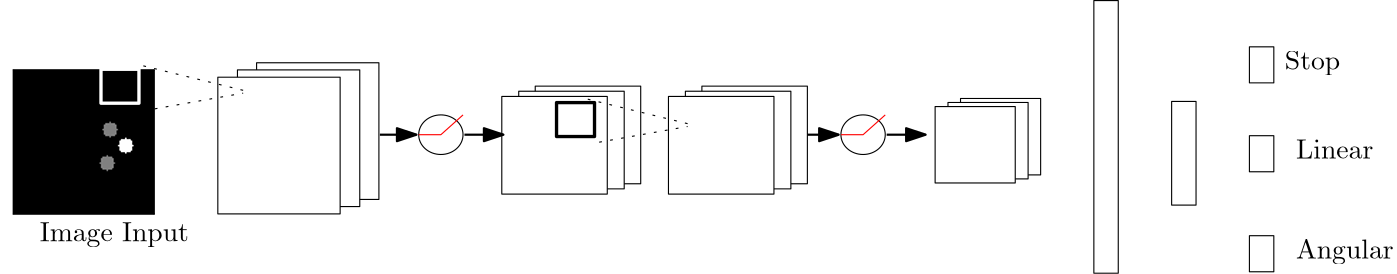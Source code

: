 <?xml version="1.0"?>
<!DOCTYPE ipe SYSTEM "ipe.dtd">
<ipe version="70005" creator="Ipe 7.1.4">
<info created="D:20160920112745" modified="D:20161123210948"/>
<bitmap id="1" width="100" height="100" length="90" ColorSpace="DeviceGray" Filter="FlateDecode" BitsPerComponent="8" encoding="base64">
eNrt1jEOwCAMBEGe7p87BVXaSD4RNPOBLdAJrwUAAADf1HhgCyRGI5c0qpIR73HEPiI7f+vx
wBZIjEYuaXQnI97jiH1Edu7y8dO6fFw+v7l8AACAEQ97VaGw
</bitmap>
<ipestyle name="basic">
<symbol name="arrow/arc(spx)">
<path stroke="sym-stroke" fill="sym-stroke" pen="sym-pen">
0 0 m
-1 0.333 l
-1 -0.333 l
h
</path>
</symbol>
<symbol name="arrow/farc(spx)">
<path stroke="sym-stroke" fill="white" pen="sym-pen">
0 0 m
-1 0.333 l
-1 -0.333 l
h
</path>
</symbol>
<symbol name="mark/circle(sx)" transformations="translations">
<path fill="sym-stroke">
0.6 0 0 0.6 0 0 e
0.4 0 0 0.4 0 0 e
</path>
</symbol>
<symbol name="mark/disk(sx)" transformations="translations">
<path fill="sym-stroke">
0.6 0 0 0.6 0 0 e
</path>
</symbol>
<symbol name="mark/fdisk(sfx)" transformations="translations">
<group>
<path fill="sym-fill">
0.5 0 0 0.5 0 0 e
</path>
<path fill="sym-stroke" fillrule="eofill">
0.6 0 0 0.6 0 0 e
0.4 0 0 0.4 0 0 e
</path>
</group>
</symbol>
<symbol name="mark/box(sx)" transformations="translations">
<path fill="sym-stroke" fillrule="eofill">
-0.6 -0.6 m
0.6 -0.6 l
0.6 0.6 l
-0.6 0.6 l
h
-0.4 -0.4 m
0.4 -0.4 l
0.4 0.4 l
-0.4 0.4 l
h
</path>
</symbol>
<symbol name="mark/square(sx)" transformations="translations">
<path fill="sym-stroke">
-0.6 -0.6 m
0.6 -0.6 l
0.6 0.6 l
-0.6 0.6 l
h
</path>
</symbol>
<symbol name="mark/fsquare(sfx)" transformations="translations">
<group>
<path fill="sym-fill">
-0.5 -0.5 m
0.5 -0.5 l
0.5 0.5 l
-0.5 0.5 l
h
</path>
<path fill="sym-stroke" fillrule="eofill">
-0.6 -0.6 m
0.6 -0.6 l
0.6 0.6 l
-0.6 0.6 l
h
-0.4 -0.4 m
0.4 -0.4 l
0.4 0.4 l
-0.4 0.4 l
h
</path>
</group>
</symbol>
<symbol name="mark/cross(sx)" transformations="translations">
<group>
<path fill="sym-stroke">
-0.43 -0.57 m
0.57 0.43 l
0.43 0.57 l
-0.57 -0.43 l
h
</path>
<path fill="sym-stroke">
-0.43 0.57 m
0.57 -0.43 l
0.43 -0.57 l
-0.57 0.43 l
h
</path>
</group>
</symbol>
<symbol name="arrow/fnormal(spx)">
<path stroke="sym-stroke" fill="white" pen="sym-pen">
0 0 m
-1 0.333 l
-1 -0.333 l
h
</path>
</symbol>
<symbol name="arrow/pointed(spx)">
<path stroke="sym-stroke" fill="sym-stroke" pen="sym-pen">
0 0 m
-1 0.333 l
-0.8 0 l
-1 -0.333 l
h
</path>
</symbol>
<symbol name="arrow/fpointed(spx)">
<path stroke="sym-stroke" fill="white" pen="sym-pen">
0 0 m
-1 0.333 l
-0.8 0 l
-1 -0.333 l
h
</path>
</symbol>
<symbol name="arrow/linear(spx)">
<path stroke="sym-stroke" pen="sym-pen">
-1 0.333 m
0 0 l
-1 -0.333 l
</path>
</symbol>
<symbol name="arrow/fdouble(spx)">
<path stroke="sym-stroke" fill="white" pen="sym-pen">
0 0 m
-1 0.333 l
-1 -0.333 l
h
-1 0 m
-2 0.333 l
-2 -0.333 l
h
</path>
</symbol>
<symbol name="arrow/double(spx)">
<path stroke="sym-stroke" fill="sym-stroke" pen="sym-pen">
0 0 m
-1 0.333 l
-1 -0.333 l
h
-1 0 m
-2 0.333 l
-2 -0.333 l
h
</path>
</symbol>
<pen name="heavier" value="0.8"/>
<pen name="fat" value="1.2"/>
<pen name="ultrafat" value="2"/>
<symbolsize name="large" value="5"/>
<symbolsize name="small" value="2"/>
<symbolsize name="tiny" value="1.1"/>
<arrowsize name="large" value="10"/>
<arrowsize name="small" value="5"/>
<arrowsize name="tiny" value="3"/>
<color name="red" value="1 0 0"/>
<color name="green" value="0 1 0"/>
<color name="blue" value="0 0 1"/>
<color name="yellow" value="1 1 0"/>
<color name="orange" value="1 0.647 0"/>
<color name="gold" value="1 0.843 0"/>
<color name="purple" value="0.627 0.125 0.941"/>
<color name="gray" value="0.745"/>
<color name="brown" value="0.647 0.165 0.165"/>
<color name="navy" value="0 0 0.502"/>
<color name="pink" value="1 0.753 0.796"/>
<color name="seagreen" value="0.18 0.545 0.341"/>
<color name="turquoise" value="0.251 0.878 0.816"/>
<color name="violet" value="0.933 0.51 0.933"/>
<color name="darkblue" value="0 0 0.545"/>
<color name="darkcyan" value="0 0.545 0.545"/>
<color name="darkgray" value="0.663"/>
<color name="darkgreen" value="0 0.392 0"/>
<color name="darkmagenta" value="0.545 0 0.545"/>
<color name="darkorange" value="1 0.549 0"/>
<color name="darkred" value="0.545 0 0"/>
<color name="lightblue" value="0.678 0.847 0.902"/>
<color name="lightcyan" value="0.878 1 1"/>
<color name="lightgray" value="0.827"/>
<color name="lightgreen" value="0.565 0.933 0.565"/>
<color name="lightyellow" value="1 1 0.878"/>
<dashstyle name="dashed" value="[4] 0"/>
<dashstyle name="dotted" value="[1 3] 0"/>
<dashstyle name="dash dotted" value="[4 2 1 2] 0"/>
<dashstyle name="dash dot dotted" value="[4 2 1 2 1 2] 0"/>
<textsize name="large" value="\large"/>
<textsize name="Large" value="\Large"/>
<textsize name="LARGE" value="\LARGE"/>
<textsize name="huge" value="\huge"/>
<textsize name="Huge" value="\Huge"/>
<textsize name="small" value="\small"/>
<textsize name="footnote" value="\footnotesize"/>
<textsize name="tiny" value="\tiny"/>
<textstyle name="center" begin="\begin{center}" end="\end{center}"/>
<textstyle name="itemize" begin="\begin{itemize}" end="\end{itemize}"/>
<textstyle name="item" begin="\begin{itemize}\item{}" end="\end{itemize}"/>
<gridsize name="4 pts" value="4"/>
<gridsize name="8 pts (~3 mm)" value="8"/>
<gridsize name="16 pts (~6 mm)" value="16"/>
<gridsize name="32 pts (~12 mm)" value="32"/>
<gridsize name="10 pts (~3.5 mm)" value="10"/>
<gridsize name="20 pts (~7 mm)" value="20"/>
<gridsize name="14 pts (~5 mm)" value="14"/>
<gridsize name="28 pts (~10 mm)" value="28"/>
<gridsize name="56 pts (~20 mm)" value="56"/>
<anglesize name="90 deg" value="90"/>
<anglesize name="60 deg" value="60"/>
<anglesize name="45 deg" value="45"/>
<anglesize name="30 deg" value="30"/>
<anglesize name="22.5 deg" value="22.5"/>
<tiling name="falling" angle="-60" step="4" width="1"/>
<tiling name="rising" angle="30" step="4" width="1"/>
</ipestyle>
<page>
<layer name="alpha"/>
<view layers="alpha" active="alpha"/>
<image layer="alpha" matrix="0.683234 0 0 0.699515 -119.637 375.434" rect="260.005 383.505 334.995 458.495" bitmap="1"/>
<path matrix="0.688004 0 0 0.307541 24.7355 467.182" stroke="black" fill="1">
176 752 m
176 592 l
240 592 l
240 752 l
h
</path>
<path matrix="0.688004 0 0 0.307541 17.844 464.615" stroke="black" fill="1">
176 752 m
176 592 l
240 592 l
240 752 l
h
</path>
<path matrix="0.688004 0 0 0.307541 21.7867 466.903" stroke="black" fill="white">
160 736 m
160 576 l
224 576 l
224 736 l
h
</path>
<path matrix="0.997354 0 0 0.89085 -9.81737 59.6496" stroke="white" pen="fat">
99.8867 714.441 m
99.8867 700.734 l
113.594 700.734 l
113.594 714.441 l
h
</path>
<path matrix="0.498677 0 0 0.445425 44.6079 337.595" stroke="black">
16 0 0 16 336 752 e
</path>
<path matrix="0.592887 0 0 -0.981908 41.8004 1383.37" stroke="black" dash="dotted">
113.594 714.441 m
167.287 708.683 l
</path>
<path matrix="0.698541 0 0 -1.15688 24.126 1508.39" stroke="black" dash="dotted">
167.287 708.683 m
113.594 700.734 l
</path>
<path matrix="0.410835 0 0 0.89085 163.916 73.9032" stroke="black" pen="heavier" arrow="normal/normal">
64 672 m
96 672 l
</path>
<text matrix="1.2234 0 0 0.920221 30.6824 -30.3632" transformations="translations" pos="19.4285 729.568" stroke="black" type="minipage" width="80.296" height="6.865" depth="1.88" valign="top" style="center">Image Input</text>
<path matrix="0.997354 0 0 0.89085 -51.1381 287.707" stroke="red">
256 432 m
264 432 l
264 432 l
272 440 l
272 440 l
</path>
<path matrix="0.59334 0 0 0.219672 141.705 524.842" stroke="black" fill="1">
176 752 m
176 592 l
240 592 l
240 752 l
h
</path>
<path matrix="0.59334 0 0 0.219672 135.762 523.008" stroke="black" fill="1">
176 752 m
176 592 l
240 592 l
240 752 l
h
</path>
<path matrix="0.59334 0 0 0.219672 139.162 524.643" stroke="black" fill="white">
160 736 m
160 576 l
224 576 l
224 736 l
h
</path>
<path matrix="0.437972 0 0 0.89085 192.62 73.9032" stroke="black" pen="heavier" arrow="normal/normal">
64 672 m
96 672 l
</path>
<path matrix="0.997354 0 0 0.89085 154.183 47.6496" stroke="black" pen="fat">
99.8867 714.441 m
99.8867 700.734 l
113.594 700.734 l
113.594 714.441 l
h
</path>
<path matrix="0.498677 0 0 0.445425 196.608 337.595" stroke="black">
16 0 0 16 336 752 e
</path>
<path matrix="0.410835 0 0 0.89085 315.916 73.9032" stroke="black" pen="heavier" arrow="normal/normal">
64 672 m
96 672 l
</path>
<path matrix="0.997354 0 0 0.89085 100.862 287.707" stroke="red">
256 432 m
264 432 l
264 432 l
272 440 l
272 440 l
</path>
<path matrix="0.437972 0 0 0.89085 344.62 73.9032" stroke="black" pen="heavier" arrow="normal/normal">
64 672 m
96 672 l
</path>
<path matrix="0.59334 0 0 0.219672 201.705 524.842" stroke="black" fill="1">
176 752 m
176 592 l
240 592 l
240 752 l
h
</path>
<path matrix="0.59334 0 0 0.219672 195.762 523.008" stroke="black" fill="1">
176 752 m
176 592 l
240 592 l
240 752 l
h
</path>
<path matrix="0.59334 0 0 0.219672 199.162 524.643" stroke="black" fill="white">
160 736 m
160 576 l
224 576 l
224 736 l
h
</path>
<path matrix="0.592887 0 0 -0.981908 201.8 1371.37" stroke="black" dash="dotted">
113.594 714.441 m
167.287 708.683 l
</path>
<path matrix="0.698541 0 0 -1.15688 184.126 1496.39" stroke="black" dash="dotted">
167.287 708.683 m
113.594 700.734 l
</path>
<path matrix="0.450663 0 0 0.171951 319.922 556.286" stroke="black" fill="1">
176 752 m
176 592 l
240 592 l
240 752 l
h
</path>
<path matrix="0.450663 0 0 0.171951 315.408 554.851" stroke="black" fill="1">
176 752 m
176 592 l
240 592 l
240 752 l
h
</path>
<path matrix="0.450663 0 0 0.171951 317.99 556.13" stroke="black" fill="white">
160 736 m
160 576 l
224 576 l
224 736 l
h
</path>
<path matrix="0.137282 0 0 0.613471 423.077 259.514" stroke="black" fill="1">
176 752 m
176 592 l
240 592 l
240 752 l
h
</path>
<path matrix="0.137282 0 0 0.23327 451.077 509.113" stroke="black" fill="1">
176 752 m
176 592 l
240 592 l
240 752 l
h
</path>
<path matrix="0.137282 0 0 0.0811008 479.077 643.197" stroke="black" fill="1">
176 752 m
176 592 l
240 592 l
240 752 l
h
</path>
<path matrix="0.137282 0 0 0.0811008 479.077 611.197" stroke="black" fill="1">
176 752 m
176 592 l
240 592 l
240 752 l
h
</path>
<path matrix="0.137282 0 0 0.0811008 479.077 575.197" stroke="black" fill="1">
176 752 m
176 592 l
240 592 l
240 752 l
h
</path>
<text matrix="1 0 0 1 -28 12" transformations="translations" pos="544 684" stroke="black" type="label" width="19.925" height="6.815" depth="1.93" valign="baseline">Stop</text>
<text matrix="1 0 0 1 -24 12" transformations="translations" pos="556 688" stroke="black" type="label" width="0" height="0" depth="0" valign="baseline"></text>
<text matrix="1 0 0 1 -24 -20" transformations="translations" pos="544 684" stroke="black" type="label" width="27.84" height="6.808" depth="0" valign="baseline">Linear</text>
<text matrix="1 0 0 1 -24 -56" transformations="translations" pos="544 684" stroke="black" type="label" width="35.174" height="6.926" depth="1.93" valign="baseline">Angular</text>
</page>
</ipe>
